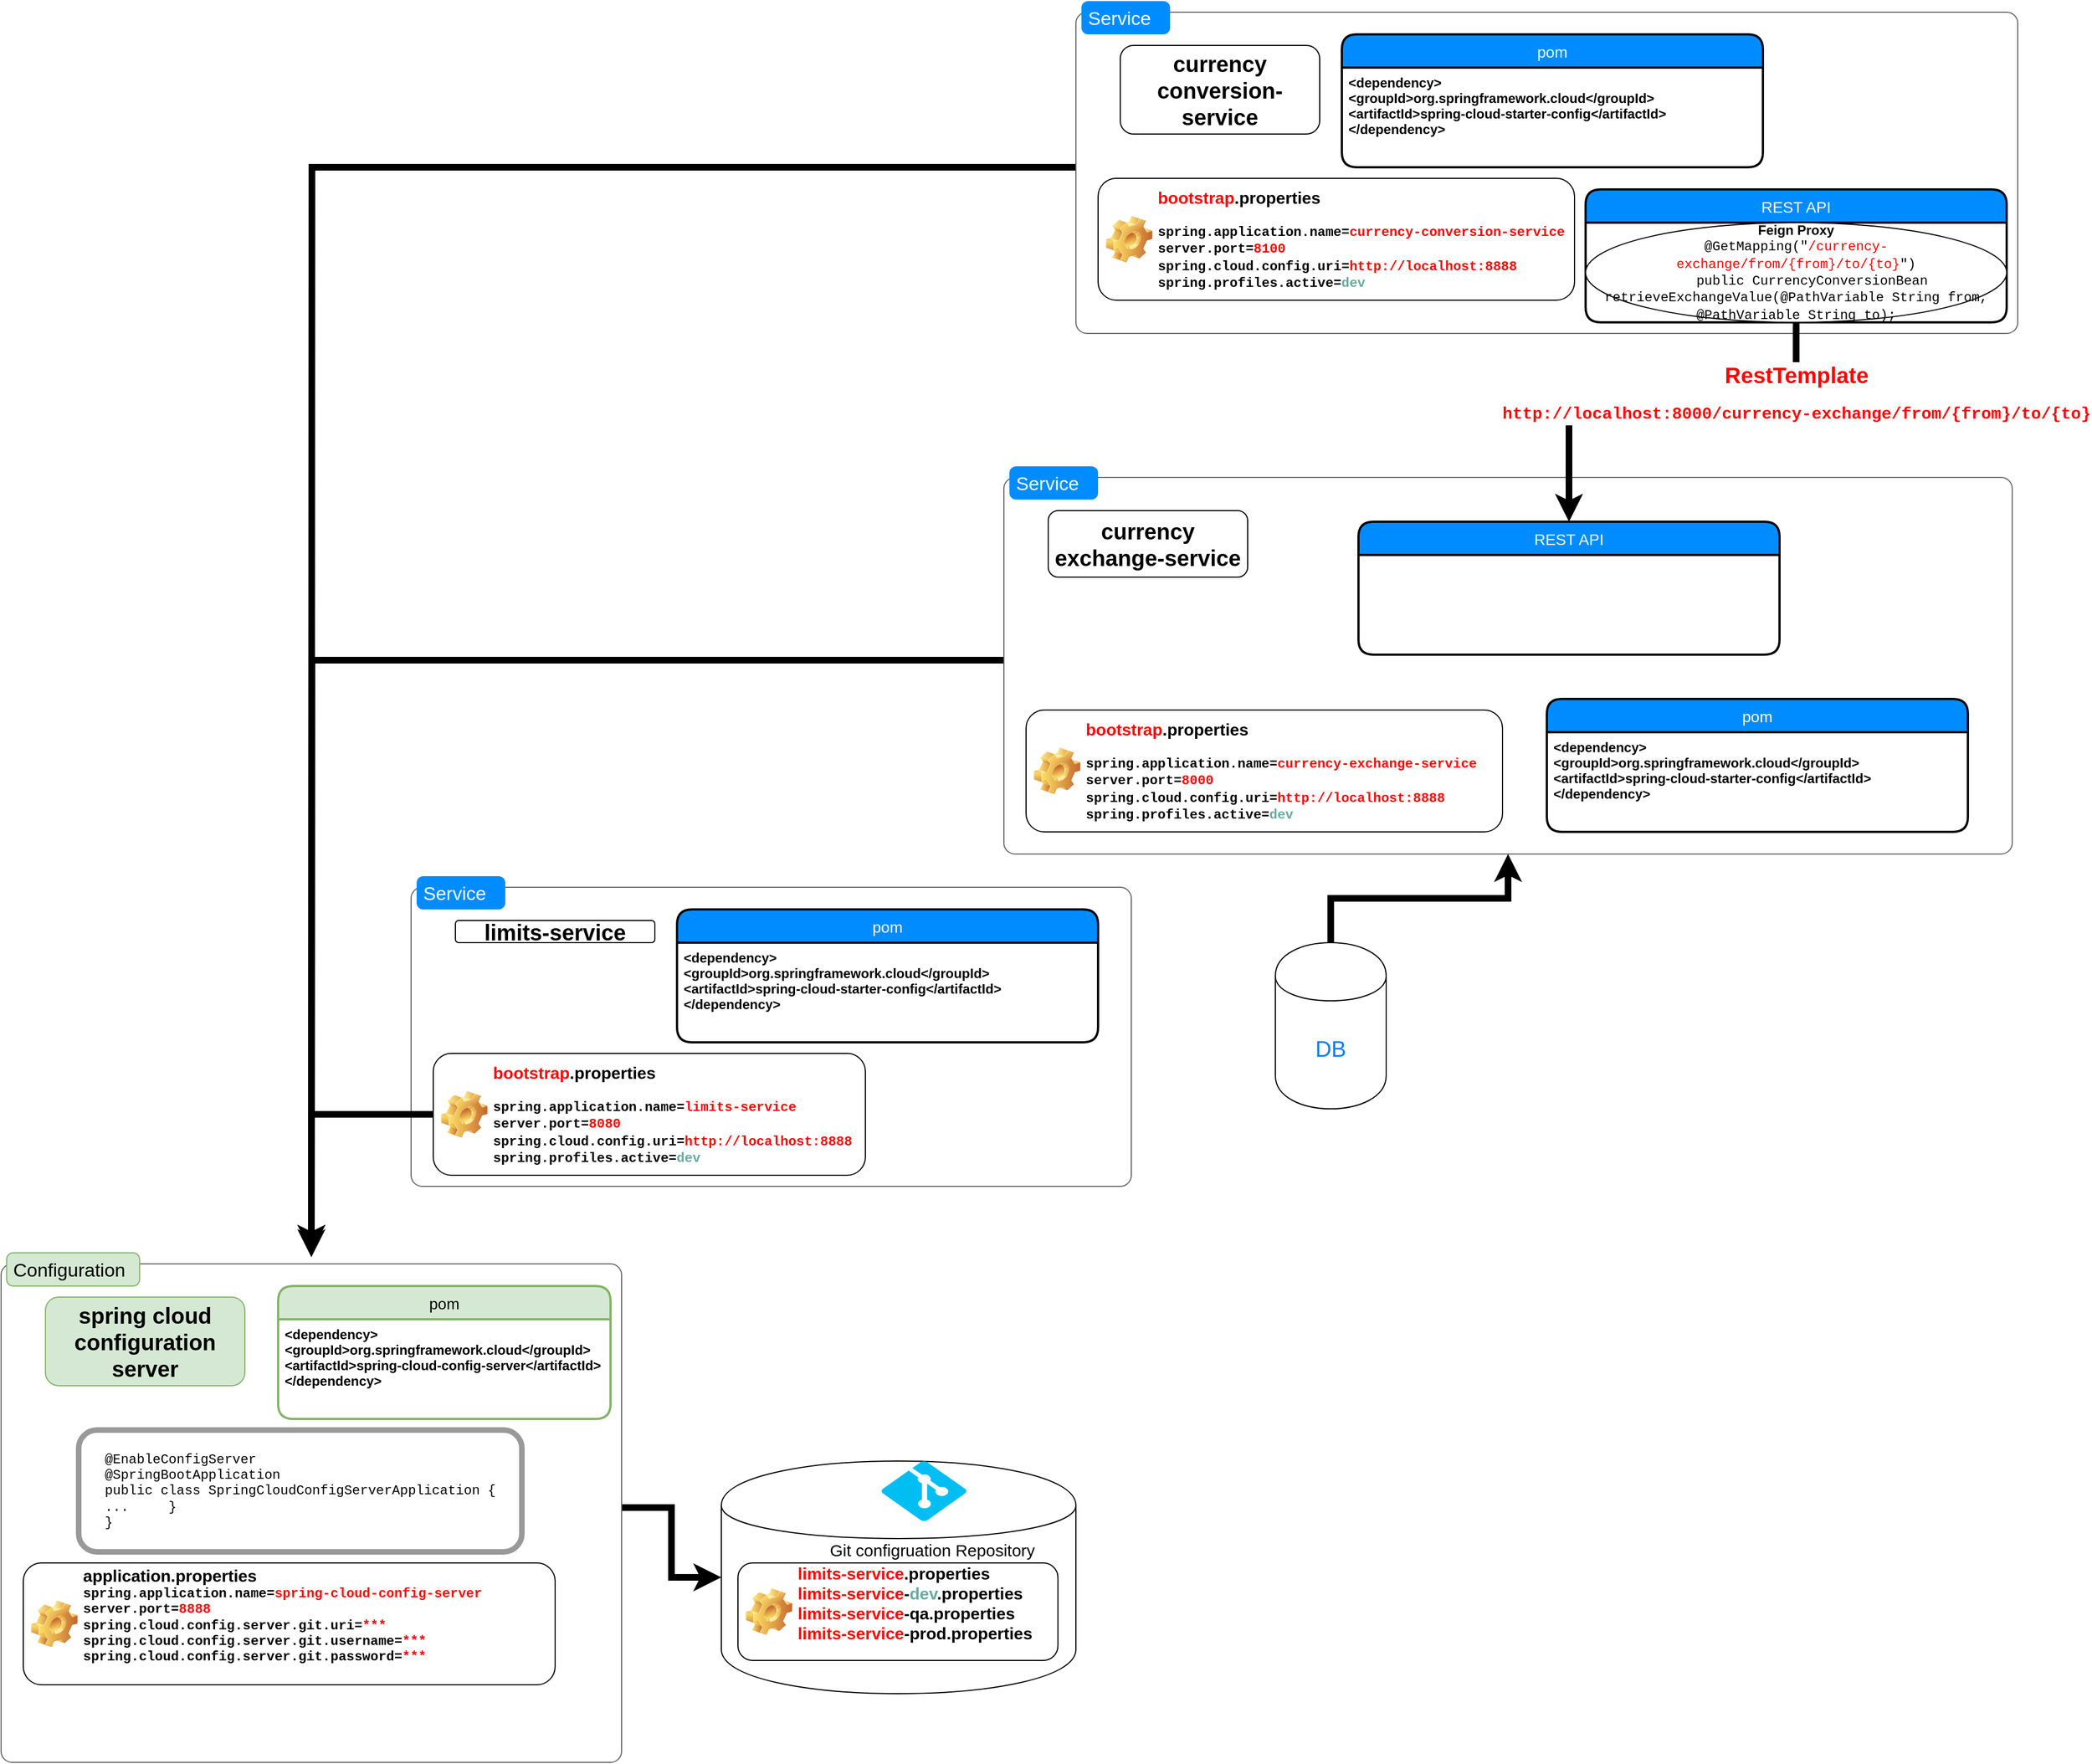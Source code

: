 <mxfile version="12.5.3" type="device"><diagram id="zY3WXVxCHFa-qoRQyJ_A" name="Page-1"><mxGraphModel dx="1913" dy="1975" grid="1" gridSize="10" guides="0" tooltips="1" connect="1" arrows="1" fold="1" page="1" pageScale="1" pageWidth="827" pageHeight="1169" math="0" shadow="0"><root><mxCell id="0"/><mxCell id="1" parent="0"/><mxCell id="PlZUv6OsFFxxJ6DsrhT9-6" value="" style="shape=mxgraph.mockup.containers.marginRect;rectMarginTop=10;strokeColor=#666666;strokeWidth=1;dashed=0;rounded=1;arcSize=5;recursiveResize=0;fontStyle=1" parent="1" vertex="1"><mxGeometry x="70" y="290" width="650" height="280" as="geometry"/></mxCell><mxCell id="PlZUv6OsFFxxJ6DsrhT9-7" value="Service" style="shape=rect;strokeColor=none;fillColor=#008cff;strokeWidth=1;dashed=0;rounded=1;arcSize=20;fontColor=#ffffff;fontSize=17;spacing=2;spacingTop=-2;align=left;autosize=1;spacingLeft=4;resizeWidth=0;resizeHeight=0;perimeter=none;" parent="PlZUv6OsFFxxJ6DsrhT9-6" vertex="1"><mxGeometry x="5" width="80" height="30" as="geometry"/></mxCell><mxCell id="PlZUv6OsFFxxJ6DsrhT9-8" value="&lt;font style=&quot;font-size: 20px&quot;&gt;&lt;b&gt;limits-service&lt;/b&gt;&lt;/font&gt;" style="rounded=1;whiteSpace=wrap;html=1;" parent="PlZUv6OsFFxxJ6DsrhT9-6" vertex="1"><mxGeometry x="40" y="40" width="180" height="20" as="geometry"/></mxCell><mxCell id="PlZUv6OsFFxxJ6DsrhT9-9" value="pom" style="swimlane;childLayout=stackLayout;horizontal=1;startSize=30;horizontalStack=0;fillColor=#008cff;fontColor=#FFFFFF;rounded=1;fontSize=14;fontStyle=0;strokeWidth=2;resizeParent=0;resizeLast=1;shadow=0;dashed=0;align=center;" parent="PlZUv6OsFFxxJ6DsrhT9-6" vertex="1"><mxGeometry x="240" y="30" width="380" height="120" as="geometry"/></mxCell><mxCell id="PlZUv6OsFFxxJ6DsrhT9-10" value="&lt;dependency&gt;&#10;&lt;groupId&gt;org.springframework.cloud&lt;/groupId&gt;&#10;&#9;&#9;&#9;&lt;artifactId&gt;spring-cloud-starter-config&lt;/artifactId&gt;&#10;&#9;&#9;&lt;/dependency&gt;" style="align=left;strokeColor=none;fillColor=none;spacingLeft=4;fontSize=12;verticalAlign=top;resizable=0;rotatable=0;part=1;fontColor=#000000;fontStyle=1" parent="PlZUv6OsFFxxJ6DsrhT9-9" vertex="1"><mxGeometry y="30" width="380" height="90" as="geometry"/></mxCell><mxCell id="PlZUv6OsFFxxJ6DsrhT9-14" style="edgeStyle=orthogonalEdgeStyle;rounded=0;orthogonalLoop=1;jettySize=auto;html=1;exitX=0.5;exitY=1;exitDx=0;exitDy=0;" parent="PlZUv6OsFFxxJ6DsrhT9-9" source="PlZUv6OsFFxxJ6DsrhT9-10" target="PlZUv6OsFFxxJ6DsrhT9-10" edge="1"><mxGeometry relative="1" as="geometry"/></mxCell><mxCell id="PlZUv6OsFFxxJ6DsrhT9-13" value="&lt;font style=&quot;font-size: 15px&quot;&gt;&lt;font color=&quot;#ff0000&quot;&gt;bootstrap&lt;/font&gt;.properties&lt;/font&gt;&lt;br&gt;&lt;br&gt;&lt;font face=&quot;Courier New&quot;&gt;spring.application.name=&lt;font color=&quot;#ff0000&quot;&gt;limits-service&lt;br&gt;&lt;/font&gt;server.port=&lt;/font&gt;&lt;font color=&quot;#ff0000&quot; style=&quot;font-family: &amp;#34;courier new&amp;#34;&quot;&gt;8080&lt;br&gt;&lt;/font&gt;&lt;font face=&quot;Courier New&quot;&gt;spring.cloud.config.uri=&lt;font color=&quot;#ff0000&quot;&gt;http://localhost:8888&lt;/font&gt;&lt;br&gt;spring.profiles.active=&lt;font color=&quot;#67ab9f&quot;&gt;dev&lt;/font&gt;&lt;br&gt;&lt;/font&gt;" style="label;whiteSpace=wrap;html=1;image=img/clipart/Gear_128x128.png" parent="PlZUv6OsFFxxJ6DsrhT9-6" vertex="1"><mxGeometry x="20" y="160" width="390" height="110" as="geometry"/></mxCell><mxCell id="NK8GnfVFHz8W46KfDIIz-1" style="edgeStyle=orthogonalEdgeStyle;rounded=0;orthogonalLoop=1;jettySize=auto;html=1;strokeWidth=6;" parent="1" source="PlZUv6OsFFxxJ6DsrhT9-23" target="PlZUv6OsFFxxJ6DsrhT9-31" edge="1"><mxGeometry relative="1" as="geometry"/></mxCell><mxCell id="PlZUv6OsFFxxJ6DsrhT9-23" value="" style="shape=mxgraph.mockup.containers.marginRect;rectMarginTop=10;strokeColor=#666666;strokeWidth=1;dashed=0;rounded=1;arcSize=5;recursiveResize=0;fontStyle=1" parent="1" vertex="1"><mxGeometry x="-300" y="630" width="560" height="460" as="geometry"/></mxCell><mxCell id="PlZUv6OsFFxxJ6DsrhT9-24" value="Configuration" style="shape=rect;strokeColor=#82b366;fillColor=#d5e8d4;strokeWidth=1;dashed=0;rounded=1;arcSize=20;fontSize=17;spacing=2;spacingTop=-2;align=left;autosize=1;spacingLeft=4;resizeWidth=0;resizeHeight=0;perimeter=none;" parent="PlZUv6OsFFxxJ6DsrhT9-23" vertex="1"><mxGeometry x="5" width="120" height="30" as="geometry"/></mxCell><mxCell id="PlZUv6OsFFxxJ6DsrhT9-25" value="&lt;font style=&quot;font-size: 20px&quot;&gt;&lt;b&gt;spring cloud configuration server&lt;br&gt;&lt;/b&gt;&lt;/font&gt;" style="rounded=1;whiteSpace=wrap;html=1;fillColor=#d5e8d4;strokeColor=#82b366;" parent="PlZUv6OsFFxxJ6DsrhT9-23" vertex="1"><mxGeometry x="40" y="40" width="180" height="80" as="geometry"/></mxCell><mxCell id="PlZUv6OsFFxxJ6DsrhT9-26" value="pom" style="swimlane;childLayout=stackLayout;horizontal=1;startSize=30;horizontalStack=0;fillColor=#d5e8d4;rounded=1;fontSize=14;fontStyle=0;strokeWidth=2;resizeParent=0;resizeLast=1;shadow=0;dashed=0;align=center;strokeColor=#82b366;" parent="PlZUv6OsFFxxJ6DsrhT9-23" vertex="1"><mxGeometry x="250" y="30" width="300" height="120" as="geometry"/></mxCell><mxCell id="PlZUv6OsFFxxJ6DsrhT9-27" value="&lt;dependency&gt;&#10;&#9;&#9;&#9;&lt;groupId&gt;org.springframework.cloud&lt;/groupId&gt;&#10;&#9;&#9;&#9;&lt;artifactId&gt;spring-cloud-config-server&lt;/artifactId&gt;&#10;&#9;&#9;&lt;/dependency&gt;" style="align=left;strokeColor=none;fillColor=none;spacingLeft=4;fontSize=12;verticalAlign=top;resizable=0;rotatable=0;part=1;fontStyle=1;fontColor=#000000;" parent="PlZUv6OsFFxxJ6DsrhT9-26" vertex="1"><mxGeometry y="30" width="300" height="90" as="geometry"/></mxCell><mxCell id="PlZUv6OsFFxxJ6DsrhT9-29" value="&lt;font style=&quot;font-size: 15px&quot;&gt;application.properties&lt;/font&gt;&lt;br&gt;&lt;font face=&quot;Courier New&quot;&gt;&lt;div&gt;spring.application.name=&lt;font color=&quot;#ff0000&quot;&gt;spring-cloud-config-server&lt;/font&gt;&lt;/div&gt;&lt;div&gt;server.port=&lt;font color=&quot;#ff0000&quot;&gt;8888&lt;/font&gt;&lt;/div&gt;&lt;div&gt;&lt;div&gt;spring.cloud.config.server.git.uri=&lt;font color=&quot;#ff0000&quot;&gt;***&lt;/font&gt;&lt;/div&gt;&lt;div&gt;&lt;span&gt;spring.cloud.config.server.git.username=&lt;font color=&quot;#ff0000&quot;&gt;***&lt;/font&gt;&lt;/span&gt;&lt;br&gt;&lt;/div&gt;&lt;div&gt;spring.cloud.config.server.git.password=&lt;span style=&quot;color: rgb(255 , 0 , 0)&quot;&gt;***&lt;/span&gt;&lt;/div&gt;&lt;/div&gt;&lt;br&gt;&lt;/font&gt;" style="label;whiteSpace=wrap;html=1;image=img/clipart/Gear_128x128.png" parent="PlZUv6OsFFxxJ6DsrhT9-23" vertex="1"><mxGeometry x="20" y="280" width="480" height="110" as="geometry"/></mxCell><mxCell id="PlZUv6OsFFxxJ6DsrhT9-41" value="" style="group" parent="PlZUv6OsFFxxJ6DsrhT9-23" vertex="1" connectable="0"><mxGeometry x="70" y="150" width="400" height="120" as="geometry"/></mxCell><mxCell id="PlZUv6OsFFxxJ6DsrhT9-40" value="&lt;div style=&quot;font-size: 12px;&quot;&gt;&lt;font style=&quot;font-size: 12px;&quot;&gt;&lt;br style=&quot;font-size: 12px;&quot;&gt;&lt;/font&gt;&lt;/div&gt;&lt;div style=&quot;text-align: left; font-size: 12px;&quot;&gt;&lt;font style=&quot;font-size: 12px;&quot;&gt;@EnableConfigServer&lt;/font&gt;&lt;/div&gt;&lt;div style=&quot;text-align: left; font-size: 12px;&quot;&gt;&lt;font style=&quot;font-size: 12px;&quot;&gt;@SpringBootApplication&lt;/font&gt;&lt;/div&gt;&lt;div style=&quot;text-align: left; font-size: 12px;&quot;&gt;&lt;font style=&quot;font-size: 12px;&quot;&gt;public class SpringCloudConfigServerApplication {&lt;/font&gt;&lt;/div&gt;&lt;div style=&quot;text-align: left; font-size: 12px;&quot;&gt;&lt;font style=&quot;font-size: 12px;&quot;&gt;...&lt;span style=&quot;white-space: pre; font-size: 12px;&quot;&gt;&#9;&lt;/span&gt;&lt;span style=&quot;font-size: 12px;&quot;&gt;}&lt;/span&gt;&lt;/font&gt;&lt;/div&gt;&lt;div style=&quot;text-align: left; font-size: 12px;&quot;&gt;&lt;font style=&quot;font-size: 12px;&quot;&gt;}&lt;/font&gt;&lt;/div&gt;&lt;div style=&quot;font-size: 12px;&quot;&gt;&lt;br style=&quot;font-size: 12px;&quot;&gt;&lt;/div&gt;" style="rounded=1;whiteSpace=wrap;html=1;fontSize=12;fontColor=#000000;strokeColor=#999999;strokeWidth=5;fontFamily=Courier New;" parent="PlZUv6OsFFxxJ6DsrhT9-41" vertex="1"><mxGeometry y="10" width="400" height="110" as="geometry"/></mxCell><mxCell id="PlZUv6OsFFxxJ6DsrhT9-39" value="" style="shape=image;html=1;verticalAlign=top;verticalLabelPosition=bottom;labelBackgroundColor=#ffffff;imageAspect=0;aspect=fixed;image=https://cdn1.iconfinder.com/data/icons/hawcons/32/699772-icon-13-file-java-128.png;fontSize=19;fontColor=#000000;" parent="PlZUv6OsFFxxJ6DsrhT9-41" vertex="1"><mxGeometry x="310" width="80" height="80" as="geometry"/></mxCell><mxCell id="PlZUv6OsFFxxJ6DsrhT9-35" value="" style="group" parent="1" vertex="1" connectable="0"><mxGeometry x="350" y="818" width="370" height="232" as="geometry"/></mxCell><mxCell id="PlZUv6OsFFxxJ6DsrhT9-31" value="" style="shape=cylinder;whiteSpace=wrap;html=1;boundedLbl=1;backgroundOutline=1;" parent="PlZUv6OsFFxxJ6DsrhT9-35" vertex="1"><mxGeometry width="320" height="210" as="geometry"/></mxCell><mxCell id="PlZUv6OsFFxxJ6DsrhT9-30" value="" style="verticalLabelPosition=bottom;html=1;verticalAlign=top;align=center;strokeColor=none;fillColor=#00BEF2;shape=mxgraph.azure.git_repository;" parent="PlZUv6OsFFxxJ6DsrhT9-35" vertex="1"><mxGeometry x="144.39" width="76.978" height="54.133" as="geometry"/></mxCell><mxCell id="PlZUv6OsFFxxJ6DsrhT9-34" value="Git configruation Repository" style="text;html=1;align=center;verticalAlign=middle;resizable=0;points=[];autosize=1;fontSize=15;" parent="PlZUv6OsFFxxJ6DsrhT9-35" vertex="1"><mxGeometry x="90.244" y="69.6" width="200" height="20" as="geometry"/></mxCell><mxCell id="PlZUv6OsFFxxJ6DsrhT9-36" value="&lt;font style=&quot;font-size: 15px&quot;&gt;&lt;font color=&quot;#ff0000&quot;&gt;limits-service&lt;/font&gt;.properties&lt;br&gt;&lt;/font&gt;&lt;font style=&quot;font-size: 15px&quot;&gt;&lt;font color=&quot;#ff0000&quot;&gt;limits-service&lt;/font&gt;-&lt;font color=&quot;#67ab9f&quot;&gt;dev&lt;/font&gt;.properties&lt;br&gt;&lt;/font&gt;&lt;font style=&quot;font-size: 15px&quot;&gt;&lt;font color=&quot;#ff0000&quot;&gt;limits-service&lt;/font&gt;-qa.properties&lt;br&gt;&lt;font color=&quot;#ff0000&quot;&gt;limits-service&lt;/font&gt;-prod.properties&lt;/font&gt;&lt;font face=&quot;Courier New&quot;&gt;&lt;br&gt;&lt;br&gt;&lt;/font&gt;" style="label;whiteSpace=wrap;html=1;image=img/clipart/Gear_128x128.png" parent="PlZUv6OsFFxxJ6DsrhT9-35" vertex="1"><mxGeometry x="15" y="92" width="288.78" height="88" as="geometry"/></mxCell><mxCell id="NK8GnfVFHz8W46KfDIIz-3" style="edgeStyle=orthogonalEdgeStyle;rounded=0;orthogonalLoop=1;jettySize=auto;html=1;exitX=0;exitY=0.5;exitDx=0;exitDy=0;strokeWidth=6;" parent="1" source="PlZUv6OsFFxxJ6DsrhT9-13" target="PlZUv6OsFFxxJ6DsrhT9-23" edge="1"><mxGeometry relative="1" as="geometry"/></mxCell><mxCell id="zeq3zcHk17mrroQGyOAE-3" style="edgeStyle=orthogonalEdgeStyle;rounded=0;orthogonalLoop=1;jettySize=auto;html=1;strokeWidth=6;" parent="1" source="NK8GnfVFHz8W46KfDIIz-5" edge="1"><mxGeometry relative="1" as="geometry"><mxPoint x="-20" y="630" as="targetPoint"/></mxGeometry></mxCell><mxCell id="NK8GnfVFHz8W46KfDIIz-5" value="" style="shape=mxgraph.mockup.containers.marginRect;rectMarginTop=10;strokeColor=#666666;strokeWidth=1;dashed=0;rounded=1;arcSize=5;recursiveResize=0;fontStyle=1" parent="1" vertex="1"><mxGeometry x="605" y="-80" width="910" height="350" as="geometry"/></mxCell><mxCell id="NK8GnfVFHz8W46KfDIIz-6" value="Service" style="shape=rect;strokeColor=none;fillColor=#008cff;strokeWidth=1;dashed=0;rounded=1;arcSize=20;fontColor=#ffffff;fontSize=17;spacing=2;spacingTop=-2;align=left;autosize=1;spacingLeft=4;resizeWidth=0;resizeHeight=0;perimeter=none;" parent="NK8GnfVFHz8W46KfDIIz-5" vertex="1"><mxGeometry x="5" width="80" height="30" as="geometry"/></mxCell><mxCell id="NK8GnfVFHz8W46KfDIIz-7" value="&lt;font style=&quot;font-size: 20px&quot;&gt;&lt;b&gt;currency exchange-service&lt;br&gt;&lt;/b&gt;&lt;/font&gt;" style="rounded=1;whiteSpace=wrap;html=1;" parent="NK8GnfVFHz8W46KfDIIz-5" vertex="1"><mxGeometry x="40" y="40" width="180" height="60" as="geometry"/></mxCell><mxCell id="NK8GnfVFHz8W46KfDIIz-11" value="&lt;font style=&quot;font-size: 15px&quot;&gt;&lt;font color=&quot;#ff0000&quot;&gt;bootstrap&lt;/font&gt;.properties&lt;/font&gt;&lt;br&gt;&lt;br&gt;&lt;font face=&quot;Courier New&quot;&gt;spring.application.name=&lt;font color=&quot;#ff0000&quot;&gt;currency-exchange-service&lt;br&gt;&lt;/font&gt;server.port=&lt;/font&gt;&lt;font color=&quot;#ff0000&quot; style=&quot;font-family: &amp;#34;courier new&amp;#34;&quot;&gt;8000&lt;br&gt;&lt;/font&gt;&lt;font face=&quot;Courier New&quot;&gt;spring.cloud.config.uri=&lt;font color=&quot;#ff0000&quot;&gt;http://localhost:8888&lt;/font&gt;&lt;br&gt;spring.profiles.active=&lt;font color=&quot;#67ab9f&quot;&gt;dev&lt;/font&gt;&lt;br&gt;&lt;/font&gt;" style="label;whiteSpace=wrap;html=1;image=img/clipart/Gear_128x128.png" parent="NK8GnfVFHz8W46KfDIIz-5" vertex="1"><mxGeometry x="20" y="220" width="430" height="110" as="geometry"/></mxCell><mxCell id="NK8GnfVFHz8W46KfDIIz-8" value="pom" style="swimlane;childLayout=stackLayout;horizontal=1;startSize=30;horizontalStack=0;fillColor=#008cff;fontColor=#FFFFFF;rounded=1;fontSize=14;fontStyle=0;strokeWidth=2;resizeParent=0;resizeLast=1;shadow=0;dashed=0;align=center;" parent="NK8GnfVFHz8W46KfDIIz-5" vertex="1"><mxGeometry x="490" y="210" width="380" height="120" as="geometry"/></mxCell><mxCell id="NK8GnfVFHz8W46KfDIIz-9" value="&lt;dependency&gt;&#10;&lt;groupId&gt;org.springframework.cloud&lt;/groupId&gt;&#10;&#9;&#9;&#9;&lt;artifactId&gt;spring-cloud-starter-config&lt;/artifactId&gt;&#10;&#9;&#9;&lt;/dependency&gt;" style="align=left;strokeColor=none;fillColor=none;spacingLeft=4;fontSize=12;verticalAlign=top;resizable=0;rotatable=0;part=1;fontColor=#000000;fontStyle=1" parent="NK8GnfVFHz8W46KfDIIz-8" vertex="1"><mxGeometry y="30" width="380" height="90" as="geometry"/></mxCell><mxCell id="NK8GnfVFHz8W46KfDIIz-10" style="edgeStyle=orthogonalEdgeStyle;rounded=0;orthogonalLoop=1;jettySize=auto;html=1;exitX=0.5;exitY=1;exitDx=0;exitDy=0;" parent="NK8GnfVFHz8W46KfDIIz-8" source="NK8GnfVFHz8W46KfDIIz-9" target="NK8GnfVFHz8W46KfDIIz-9" edge="1"><mxGeometry relative="1" as="geometry"/></mxCell><mxCell id="hVBRd6xqkz6_URl9WxEi-1" value="REST API" style="swimlane;childLayout=stackLayout;horizontal=1;startSize=30;horizontalStack=0;fillColor=#008cff;fontColor=#FFFFFF;rounded=1;fontSize=14;fontStyle=0;strokeWidth=2;resizeParent=0;resizeLast=1;shadow=0;dashed=0;align=center;" parent="NK8GnfVFHz8W46KfDIIz-5" vertex="1"><mxGeometry x="320" y="50" width="380" height="120" as="geometry"/></mxCell><mxCell id="hVBRd6xqkz6_URl9WxEi-3" style="edgeStyle=orthogonalEdgeStyle;rounded=0;orthogonalLoop=1;jettySize=auto;html=1;exitX=0.5;exitY=1;exitDx=0;exitDy=0;" parent="hVBRd6xqkz6_URl9WxEi-1" edge="1"><mxGeometry relative="1" as="geometry"><mxPoint x="190" y="120" as="sourcePoint"/><mxPoint x="190" y="120" as="targetPoint"/></mxGeometry></mxCell><mxCell id="zeq3zcHk17mrroQGyOAE-2" style="edgeStyle=orthogonalEdgeStyle;rounded=0;orthogonalLoop=1;jettySize=auto;html=1;strokeWidth=6;" parent="1" source="zeq3zcHk17mrroQGyOAE-1" target="NK8GnfVFHz8W46KfDIIz-5" edge="1"><mxGeometry relative="1" as="geometry"/></mxCell><mxCell id="zeq3zcHk17mrroQGyOAE-1" value="&lt;font style=&quot;font-size: 20px&quot; color=&quot;#007fff&quot;&gt;DB&lt;/font&gt;" style="shape=cylinder;whiteSpace=wrap;html=1;boundedLbl=1;backgroundOutline=1;" parent="1" vertex="1"><mxGeometry x="850" y="350" width="100" height="150" as="geometry"/></mxCell><mxCell id="zeq3zcHk17mrroQGyOAE-12" style="edgeStyle=orthogonalEdgeStyle;rounded=0;orthogonalLoop=1;jettySize=auto;html=1;strokeWidth=6;" parent="1" source="zeq3zcHk17mrroQGyOAE-4" edge="1"><mxGeometry relative="1" as="geometry"><mxPoint x="-20" y="634" as="targetPoint"/></mxGeometry></mxCell><mxCell id="zeq3zcHk17mrroQGyOAE-4" value="" style="shape=mxgraph.mockup.containers.marginRect;rectMarginTop=10;strokeColor=#666666;strokeWidth=1;dashed=0;rounded=1;arcSize=5;recursiveResize=0;fontStyle=1" parent="1" vertex="1"><mxGeometry x="670" y="-500" width="850" height="300" as="geometry"/></mxCell><mxCell id="zeq3zcHk17mrroQGyOAE-5" value="Service" style="shape=rect;strokeColor=none;fillColor=#008cff;strokeWidth=1;dashed=0;rounded=1;arcSize=20;fontColor=#ffffff;fontSize=17;spacing=2;spacingTop=-2;align=left;autosize=1;spacingLeft=4;resizeWidth=0;resizeHeight=0;perimeter=none;" parent="zeq3zcHk17mrroQGyOAE-4" vertex="1"><mxGeometry x="5" width="80" height="30" as="geometry"/></mxCell><mxCell id="zeq3zcHk17mrroQGyOAE-6" value="&lt;font style=&quot;font-size: 20px&quot;&gt;&lt;b&gt;currency conversion-service&lt;br&gt;&lt;/b&gt;&lt;/font&gt;" style="rounded=1;whiteSpace=wrap;html=1;" parent="zeq3zcHk17mrroQGyOAE-4" vertex="1"><mxGeometry x="40" y="40" width="180" height="80" as="geometry"/></mxCell><mxCell id="zeq3zcHk17mrroQGyOAE-7" value="pom" style="swimlane;childLayout=stackLayout;horizontal=1;startSize=30;horizontalStack=0;fillColor=#008cff;fontColor=#FFFFFF;rounded=1;fontSize=14;fontStyle=0;strokeWidth=2;resizeParent=0;resizeLast=1;shadow=0;dashed=0;align=center;" parent="zeq3zcHk17mrroQGyOAE-4" vertex="1"><mxGeometry x="240" y="30" width="380" height="120" as="geometry"/></mxCell><mxCell id="zeq3zcHk17mrroQGyOAE-8" value="&lt;dependency&gt;&#10;&lt;groupId&gt;org.springframework.cloud&lt;/groupId&gt;&#10;&#9;&#9;&#9;&lt;artifactId&gt;spring-cloud-starter-config&lt;/artifactId&gt;&#10;&#9;&#9;&lt;/dependency&gt;" style="align=left;strokeColor=none;fillColor=none;spacingLeft=4;fontSize=12;verticalAlign=top;resizable=0;rotatable=0;part=1;fontColor=#000000;fontStyle=1" parent="zeq3zcHk17mrroQGyOAE-7" vertex="1"><mxGeometry y="30" width="380" height="90" as="geometry"/></mxCell><mxCell id="zeq3zcHk17mrroQGyOAE-9" style="edgeStyle=orthogonalEdgeStyle;rounded=0;orthogonalLoop=1;jettySize=auto;html=1;exitX=0.5;exitY=1;exitDx=0;exitDy=0;" parent="zeq3zcHk17mrroQGyOAE-7" source="zeq3zcHk17mrroQGyOAE-8" target="zeq3zcHk17mrroQGyOAE-8" edge="1"><mxGeometry relative="1" as="geometry"/></mxCell><mxCell id="zeq3zcHk17mrroQGyOAE-10" value="&lt;font style=&quot;font-size: 15px&quot;&gt;&lt;font color=&quot;#ff0000&quot;&gt;bootstrap&lt;/font&gt;.properties&lt;/font&gt;&lt;br&gt;&lt;br&gt;&lt;font face=&quot;Courier New&quot;&gt;spring.application.name=&lt;font color=&quot;#ff0000&quot;&gt;currency-conversion-service&lt;br&gt;&lt;/font&gt;server.port=&lt;/font&gt;&lt;font color=&quot;#ff0000&quot; style=&quot;font-family: &amp;#34;courier new&amp;#34;&quot;&gt;8100&lt;br&gt;&lt;/font&gt;&lt;font face=&quot;Courier New&quot;&gt;spring.cloud.config.uri=&lt;font color=&quot;#ff0000&quot;&gt;http://localhost:8888&lt;/font&gt;&lt;br&gt;spring.profiles.active=&lt;font color=&quot;#67ab9f&quot;&gt;dev&lt;/font&gt;&lt;br&gt;&lt;/font&gt;" style="label;whiteSpace=wrap;html=1;image=img/clipart/Gear_128x128.png" parent="zeq3zcHk17mrroQGyOAE-4" vertex="1"><mxGeometry x="20" y="160" width="430" height="110" as="geometry"/></mxCell><mxCell id="hVBRd6xqkz6_URl9WxEi-4" value="REST API" style="swimlane;childLayout=stackLayout;horizontal=1;startSize=30;horizontalStack=0;fillColor=#008cff;fontColor=#FFFFFF;rounded=1;fontSize=14;fontStyle=0;strokeWidth=2;resizeParent=0;resizeLast=1;shadow=0;dashed=0;align=center;" parent="zeq3zcHk17mrroQGyOAE-4" vertex="1"><mxGeometry x="460" y="170" width="380" height="120" as="geometry"/></mxCell><mxCell id="hVBRd6xqkz6_URl9WxEi-5" style="edgeStyle=orthogonalEdgeStyle;rounded=0;orthogonalLoop=1;jettySize=auto;html=1;exitX=0.5;exitY=1;exitDx=0;exitDy=0;" parent="hVBRd6xqkz6_URl9WxEi-4" edge="1"><mxGeometry relative="1" as="geometry"><mxPoint x="190" y="120" as="sourcePoint"/><mxPoint x="190" y="120" as="targetPoint"/></mxGeometry></mxCell><mxCell id="i2Vb3l6qFHXtPrxRCZYm-1" value="&lt;b&gt;Feign Proxy&lt;/b&gt;&lt;br&gt;&lt;div&gt;&lt;font face=&quot;Courier New&quot;&gt;@GetMapping(&quot;&lt;font color=&quot;#ff0000&quot;&gt;/currency-exchange/from/{from}/to/{to}&lt;/font&gt;&quot;)&lt;/font&gt;&lt;/div&gt;&lt;div&gt;&lt;font face=&quot;Courier New&quot;&gt;&amp;nbsp; &amp;nbsp; public CurrencyConversionBean retrieveExchangeValue(@PathVariable String from, @PathVariable String to);&lt;/font&gt;&lt;/div&gt;" style="ellipse;whiteSpace=wrap;html=1;" vertex="1" parent="hVBRd6xqkz6_URl9WxEi-4"><mxGeometry y="30" width="380" height="90" as="geometry"/></mxCell><mxCell id="hVBRd6xqkz6_URl9WxEi-6" style="edgeStyle=orthogonalEdgeStyle;rounded=0;orthogonalLoop=1;jettySize=auto;html=1;strokeWidth=6;" parent="1" source="hVBRd6xqkz6_URl9WxEi-4" target="hVBRd6xqkz6_URl9WxEi-1" edge="1"><mxGeometry relative="1" as="geometry"/></mxCell><mxCell id="hVBRd6xqkz6_URl9WxEi-7" value="&lt;font color=&quot;#ff0000&quot;&gt;&lt;b style=&quot;font-size: 20px&quot;&gt;RestTemplate&lt;/b&gt;&lt;br&gt;&lt;br&gt;&lt;b&gt;&lt;font face=&quot;Courier New&quot; style=&quot;font-size: 15px&quot;&gt;http://localhost:8000/currency-exchange/from/{from}/to/{to}&lt;/font&gt;&lt;/b&gt;&lt;br&gt;&lt;/font&gt;" style="text;html=1;align=center;verticalAlign=middle;resizable=0;points=[];labelBackgroundColor=#ffffff;" parent="hVBRd6xqkz6_URl9WxEi-6" vertex="1" connectable="0"><mxGeometry x="-0.533" y="-2" relative="1" as="geometry"><mxPoint y="-24" as="offset"/></mxGeometry></mxCell></root></mxGraphModel></diagram></mxfile>